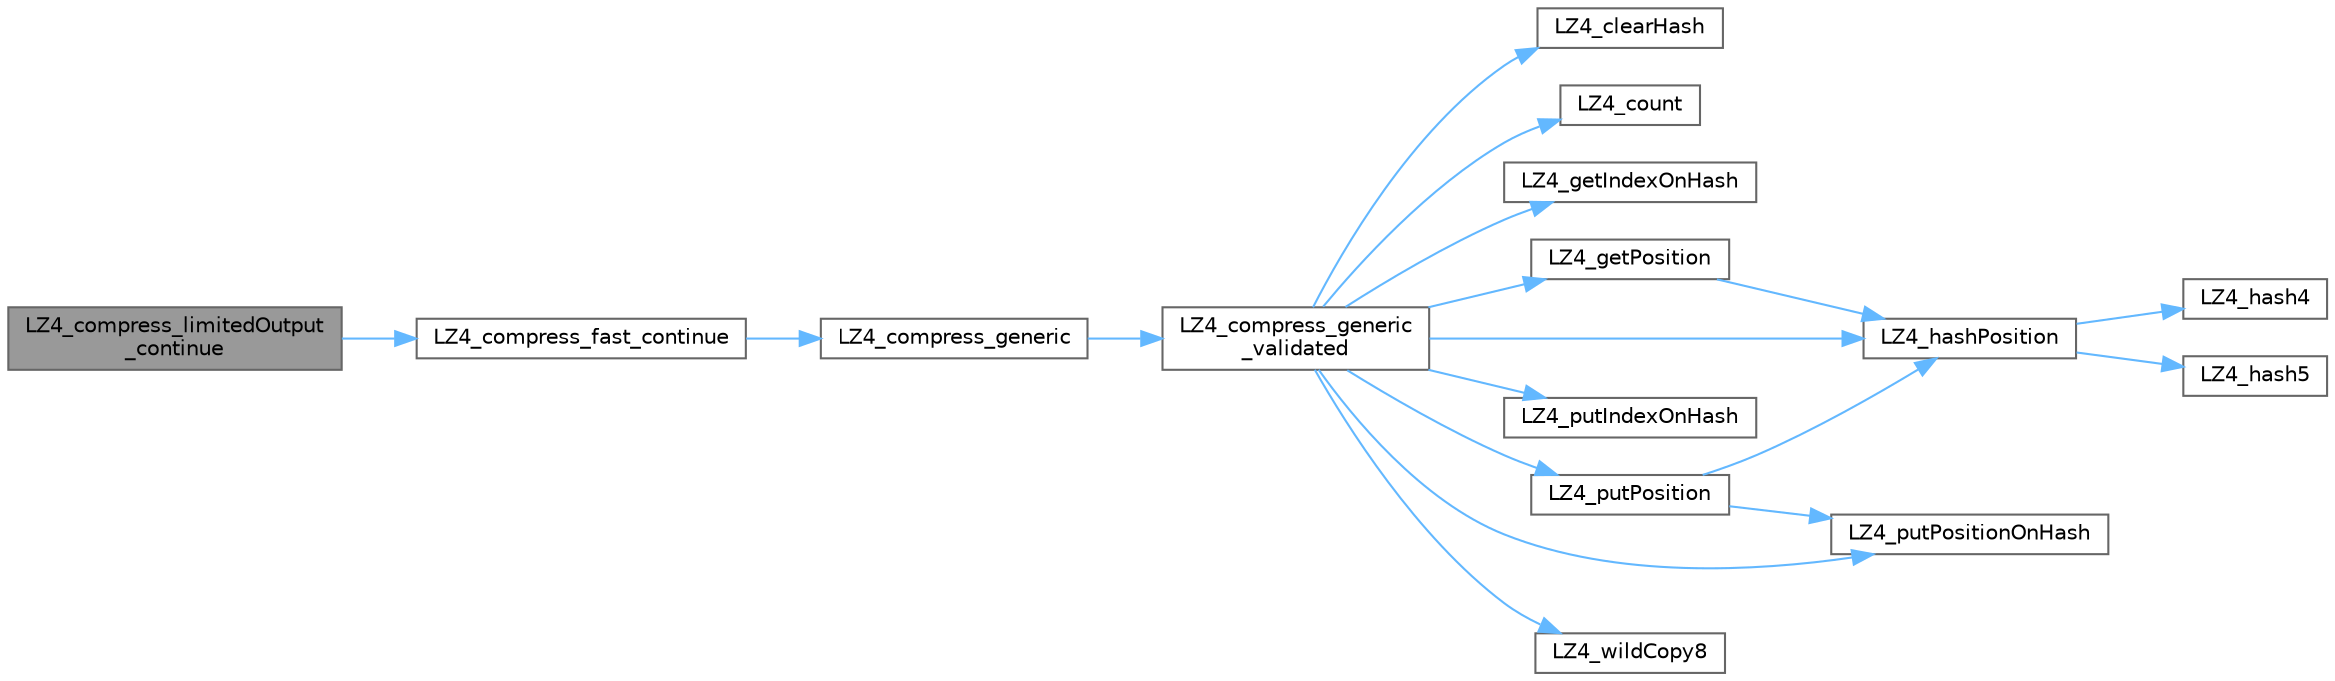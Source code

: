 digraph "LZ4_compress_limitedOutput_continue"
{
 // LATEX_PDF_SIZE
  bgcolor="transparent";
  edge [fontname=Helvetica,fontsize=10,labelfontname=Helvetica,labelfontsize=10];
  node [fontname=Helvetica,fontsize=10,shape=box,height=0.2,width=0.4];
  rankdir="LR";
  Node1 [id="Node000001",label="LZ4_compress_limitedOutput\l_continue",height=0.2,width=0.4,color="gray40", fillcolor="grey60", style="filled", fontcolor="black",tooltip=" "];
  Node1 -> Node2 [id="edge1_Node000001_Node000002",color="steelblue1",style="solid",tooltip=" "];
  Node2 [id="Node000002",label="LZ4_compress_fast_continue",height=0.2,width=0.4,color="grey40", fillcolor="white", style="filled",URL="$lz4_8c.html#abee2872be58007aae02ca0ca467dae4f",tooltip=" "];
  Node2 -> Node3 [id="edge2_Node000002_Node000003",color="steelblue1",style="solid",tooltip=" "];
  Node3 [id="Node000003",label="LZ4_compress_generic",height=0.2,width=0.4,color="grey40", fillcolor="white", style="filled",URL="$lz4_8c.html#a2c16b0c1f9b51bb73e155876011fc97a",tooltip=" "];
  Node3 -> Node4 [id="edge3_Node000003_Node000004",color="steelblue1",style="solid",tooltip=" "];
  Node4 [id="Node000004",label="LZ4_compress_generic\l_validated",height=0.2,width=0.4,color="grey40", fillcolor="white", style="filled",URL="$lz4_8c.html#aaf9d82d99a9a4f4d33da21867c6aa751",tooltip=" "];
  Node4 -> Node5 [id="edge4_Node000004_Node000005",color="steelblue1",style="solid",tooltip=" "];
  Node5 [id="Node000005",label="LZ4_clearHash",height=0.2,width=0.4,color="grey40", fillcolor="white", style="filled",URL="$lz4_8c.html#aa81c43ba8b3f5f2c3728aaecd44d6a02",tooltip=" "];
  Node4 -> Node6 [id="edge5_Node000004_Node000006",color="steelblue1",style="solid",tooltip=" "];
  Node6 [id="Node000006",label="LZ4_count",height=0.2,width=0.4,color="grey40", fillcolor="white", style="filled",URL="$lz4_8c.html#a94258766267d7286a6962c805eb56fea",tooltip=" "];
  Node4 -> Node7 [id="edge6_Node000004_Node000007",color="steelblue1",style="solid",tooltip=" "];
  Node7 [id="Node000007",label="LZ4_getIndexOnHash",height=0.2,width=0.4,color="grey40", fillcolor="white", style="filled",URL="$lz4_8c.html#a53d709e1ac9aff4321467ffe1fef571f",tooltip=" "];
  Node4 -> Node8 [id="edge7_Node000004_Node000008",color="steelblue1",style="solid",tooltip=" "];
  Node8 [id="Node000008",label="LZ4_getPosition",height=0.2,width=0.4,color="grey40", fillcolor="white", style="filled",URL="$lz4_8c.html#aae6e31487a50e9124929fd1fa710d58e",tooltip=" "];
  Node8 -> Node9 [id="edge8_Node000008_Node000009",color="steelblue1",style="solid",tooltip=" "];
  Node9 [id="Node000009",label="LZ4_hashPosition",height=0.2,width=0.4,color="grey40", fillcolor="white", style="filled",URL="$lz4_8c.html#ac12a7e2c99e027f4890aa543dc3fc367",tooltip=" "];
  Node9 -> Node10 [id="edge9_Node000009_Node000010",color="steelblue1",style="solid",tooltip=" "];
  Node10 [id="Node000010",label="LZ4_hash4",height=0.2,width=0.4,color="grey40", fillcolor="white", style="filled",URL="$lz4_8c.html#a4b2bca18b9716c1b14c20ef98c00706a",tooltip=" "];
  Node9 -> Node11 [id="edge10_Node000009_Node000011",color="steelblue1",style="solid",tooltip=" "];
  Node11 [id="Node000011",label="LZ4_hash5",height=0.2,width=0.4,color="grey40", fillcolor="white", style="filled",URL="$lz4_8c.html#adc69f36cc4b0eec011a50a195eadfecc",tooltip=" "];
  Node4 -> Node9 [id="edge11_Node000004_Node000009",color="steelblue1",style="solid",tooltip=" "];
  Node4 -> Node12 [id="edge12_Node000004_Node000012",color="steelblue1",style="solid",tooltip=" "];
  Node12 [id="Node000012",label="LZ4_putIndexOnHash",height=0.2,width=0.4,color="grey40", fillcolor="white", style="filled",URL="$lz4_8c.html#aa691b9fc80f3e34c2b3e776a4a488911",tooltip=" "];
  Node4 -> Node13 [id="edge13_Node000004_Node000013",color="steelblue1",style="solid",tooltip=" "];
  Node13 [id="Node000013",label="LZ4_putPosition",height=0.2,width=0.4,color="grey40", fillcolor="white", style="filled",URL="$lz4_8c.html#a6efaf92ef3c802858a2246a5a588dcb9",tooltip=" "];
  Node13 -> Node9 [id="edge14_Node000013_Node000009",color="steelblue1",style="solid",tooltip=" "];
  Node13 -> Node14 [id="edge15_Node000013_Node000014",color="steelblue1",style="solid",tooltip=" "];
  Node14 [id="Node000014",label="LZ4_putPositionOnHash",height=0.2,width=0.4,color="grey40", fillcolor="white", style="filled",URL="$lz4_8c.html#a0eba3b95eb6fc95a7796c30657417ac1",tooltip=" "];
  Node4 -> Node14 [id="edge16_Node000004_Node000014",color="steelblue1",style="solid",tooltip=" "];
  Node4 -> Node15 [id="edge17_Node000004_Node000015",color="steelblue1",style="solid",tooltip=" "];
  Node15 [id="Node000015",label="LZ4_wildCopy8",height=0.2,width=0.4,color="grey40", fillcolor="white", style="filled",URL="$lz4_8c.html#a07728e73c2d01917fa46e28357fb6fd1",tooltip=" "];
}
